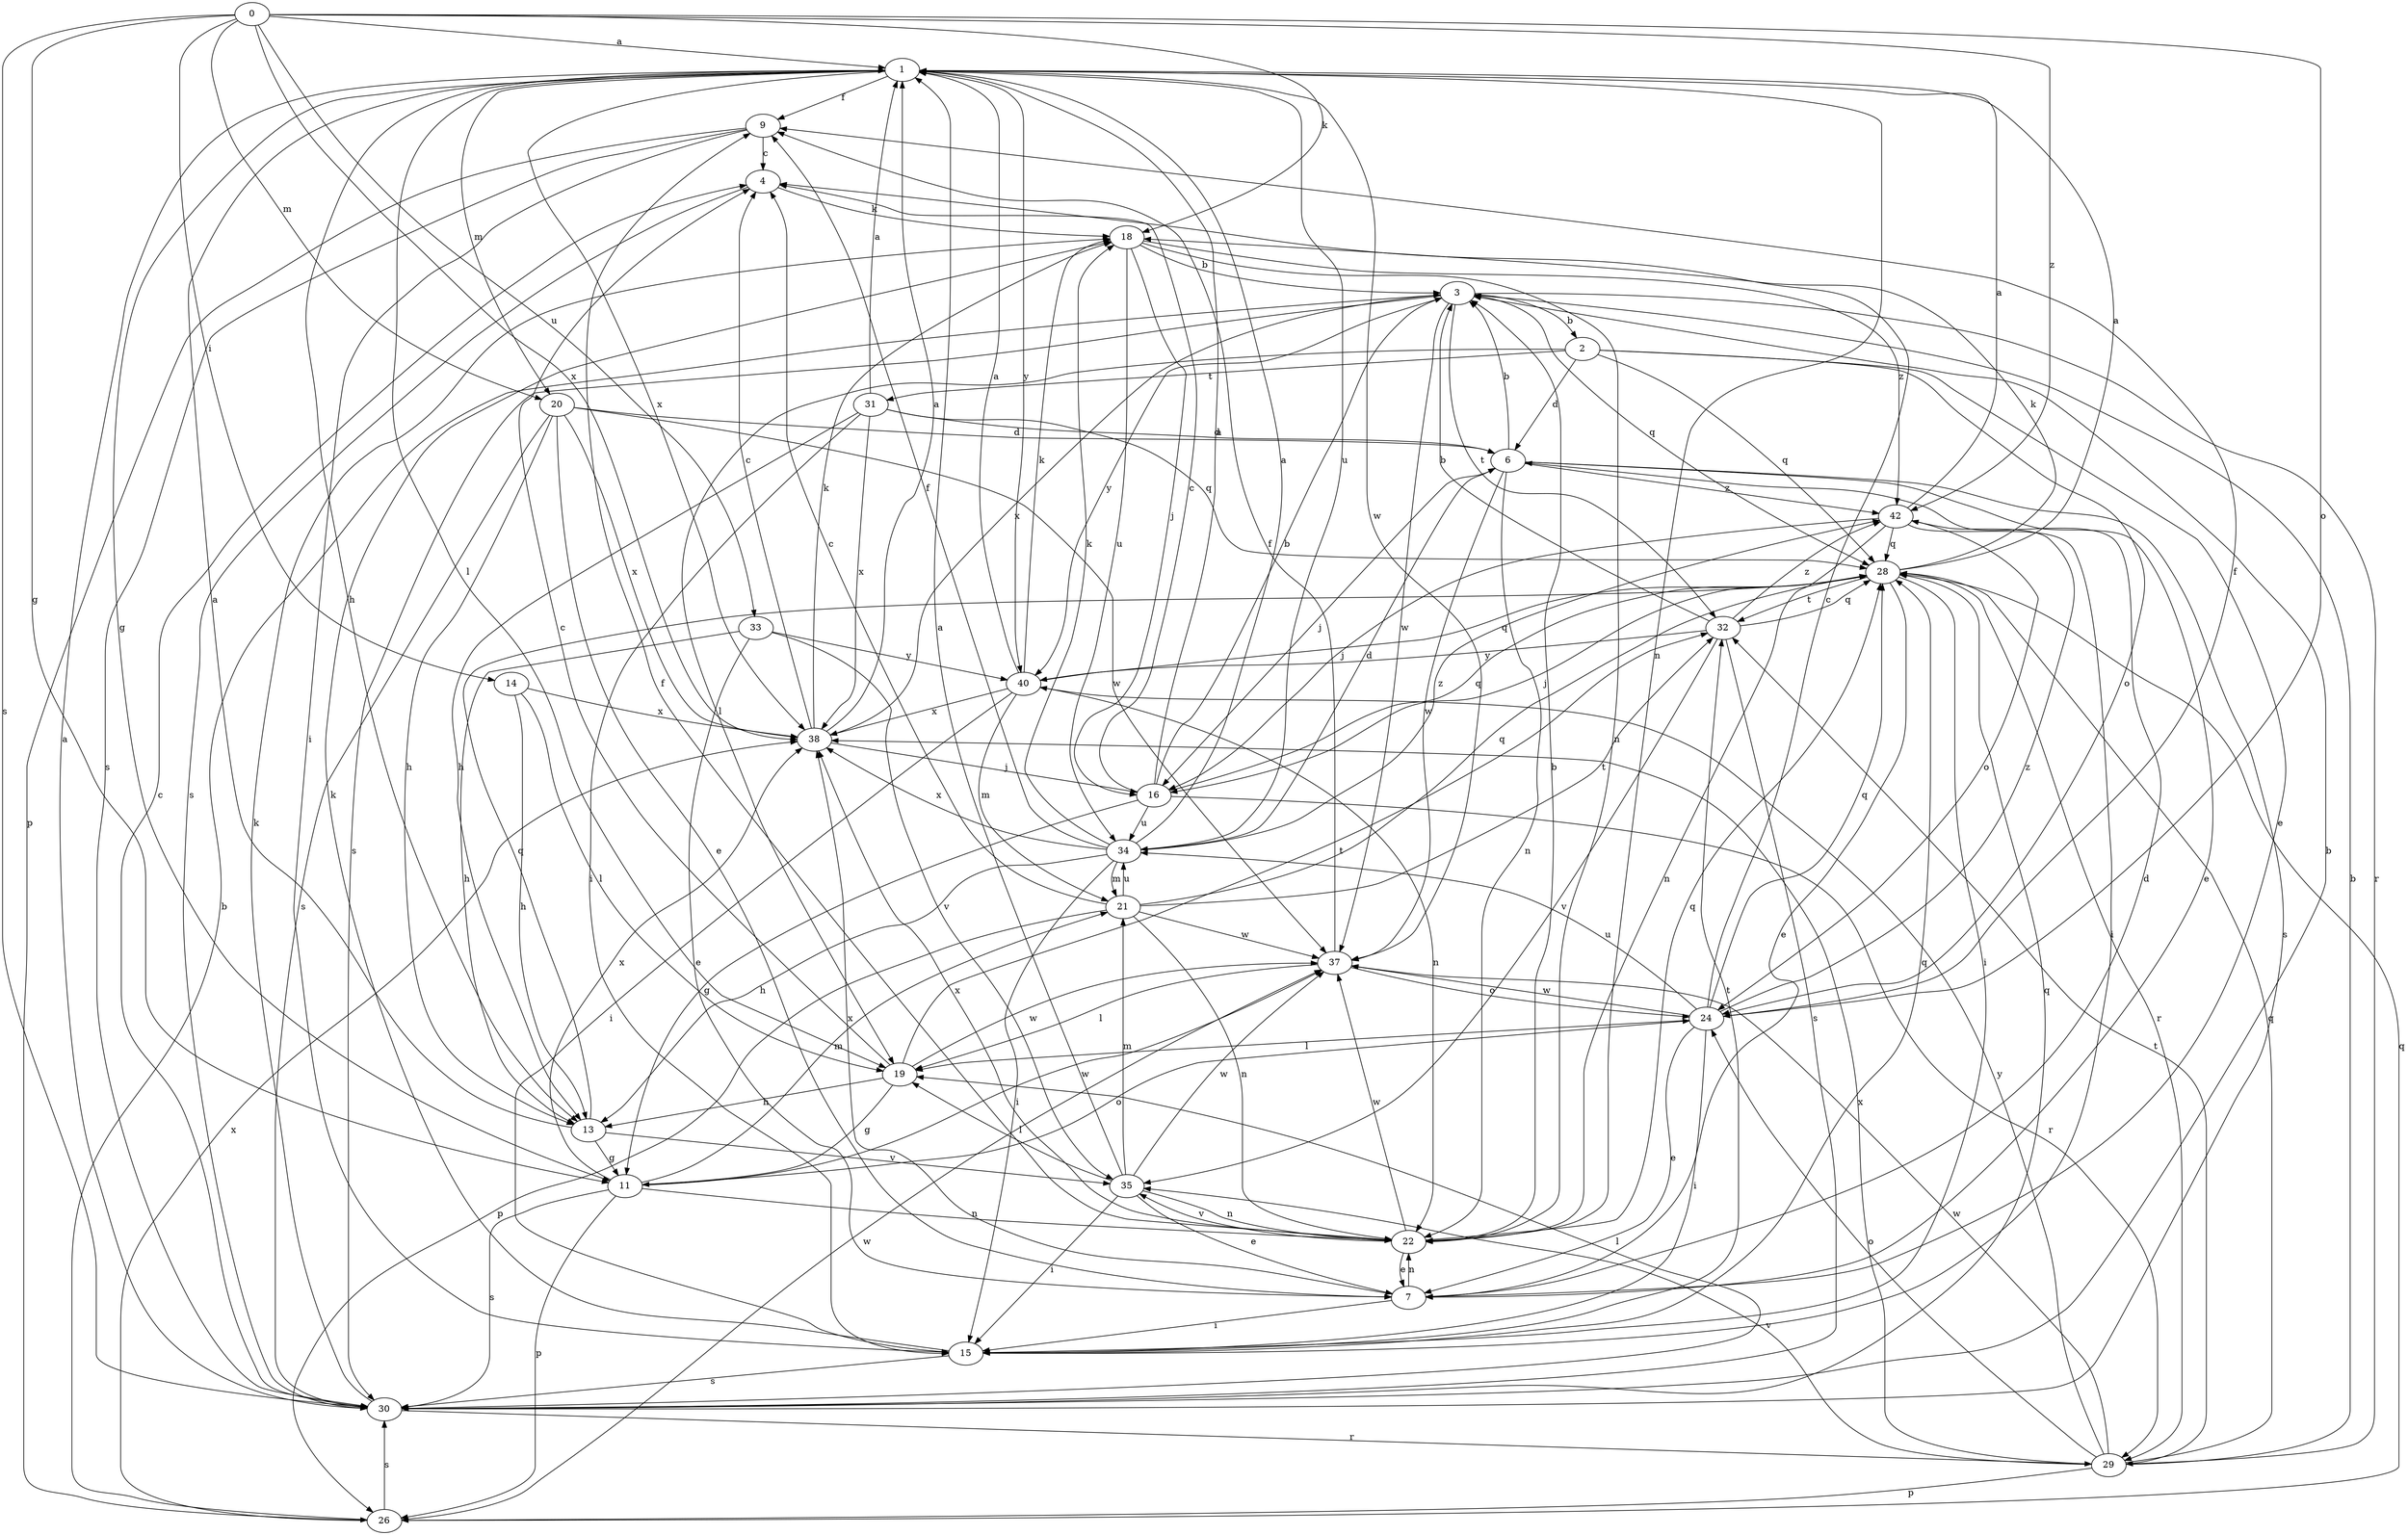 strict digraph  {
0;
1;
2;
3;
4;
6;
7;
9;
11;
13;
14;
15;
16;
18;
19;
20;
21;
22;
24;
26;
28;
29;
30;
31;
32;
33;
34;
35;
37;
38;
40;
42;
0 -> 1  [label=a];
0 -> 11  [label=g];
0 -> 14  [label=i];
0 -> 18  [label=k];
0 -> 20  [label=m];
0 -> 24  [label=o];
0 -> 30  [label=s];
0 -> 33  [label=u];
0 -> 38  [label=x];
0 -> 42  [label=z];
1 -> 9  [label=f];
1 -> 11  [label=g];
1 -> 13  [label=h];
1 -> 19  [label=l];
1 -> 20  [label=m];
1 -> 22  [label=n];
1 -> 34  [label=u];
1 -> 37  [label=w];
1 -> 38  [label=x];
1 -> 40  [label=y];
2 -> 6  [label=d];
2 -> 7  [label=e];
2 -> 19  [label=l];
2 -> 24  [label=o];
2 -> 28  [label=q];
2 -> 31  [label=t];
3 -> 2  [label=b];
3 -> 28  [label=q];
3 -> 29  [label=r];
3 -> 30  [label=s];
3 -> 32  [label=t];
3 -> 37  [label=w];
3 -> 38  [label=x];
3 -> 40  [label=y];
4 -> 18  [label=k];
4 -> 30  [label=s];
6 -> 3  [label=b];
6 -> 7  [label=e];
6 -> 16  [label=j];
6 -> 22  [label=n];
6 -> 30  [label=s];
6 -> 37  [label=w];
6 -> 42  [label=z];
7 -> 6  [label=d];
7 -> 15  [label=i];
7 -> 22  [label=n];
7 -> 38  [label=x];
9 -> 4  [label=c];
9 -> 15  [label=i];
9 -> 26  [label=p];
9 -> 30  [label=s];
11 -> 21  [label=m];
11 -> 22  [label=n];
11 -> 24  [label=o];
11 -> 26  [label=p];
11 -> 30  [label=s];
11 -> 37  [label=w];
11 -> 38  [label=x];
13 -> 1  [label=a];
13 -> 11  [label=g];
13 -> 28  [label=q];
13 -> 35  [label=v];
14 -> 13  [label=h];
14 -> 19  [label=l];
14 -> 38  [label=x];
15 -> 18  [label=k];
15 -> 28  [label=q];
15 -> 30  [label=s];
15 -> 32  [label=t];
16 -> 1  [label=a];
16 -> 3  [label=b];
16 -> 4  [label=c];
16 -> 11  [label=g];
16 -> 28  [label=q];
16 -> 29  [label=r];
16 -> 34  [label=u];
18 -> 3  [label=b];
18 -> 16  [label=j];
18 -> 22  [label=n];
18 -> 34  [label=u];
18 -> 42  [label=z];
19 -> 4  [label=c];
19 -> 11  [label=g];
19 -> 13  [label=h];
19 -> 32  [label=t];
19 -> 37  [label=w];
20 -> 6  [label=d];
20 -> 7  [label=e];
20 -> 13  [label=h];
20 -> 30  [label=s];
20 -> 37  [label=w];
20 -> 38  [label=x];
21 -> 4  [label=c];
21 -> 22  [label=n];
21 -> 26  [label=p];
21 -> 28  [label=q];
21 -> 32  [label=t];
21 -> 34  [label=u];
21 -> 37  [label=w];
22 -> 3  [label=b];
22 -> 7  [label=e];
22 -> 9  [label=f];
22 -> 28  [label=q];
22 -> 35  [label=v];
22 -> 37  [label=w];
22 -> 38  [label=x];
24 -> 4  [label=c];
24 -> 7  [label=e];
24 -> 9  [label=f];
24 -> 15  [label=i];
24 -> 19  [label=l];
24 -> 28  [label=q];
24 -> 34  [label=u];
24 -> 37  [label=w];
24 -> 42  [label=z];
26 -> 3  [label=b];
26 -> 28  [label=q];
26 -> 30  [label=s];
26 -> 37  [label=w];
26 -> 38  [label=x];
28 -> 1  [label=a];
28 -> 7  [label=e];
28 -> 15  [label=i];
28 -> 16  [label=j];
28 -> 18  [label=k];
28 -> 29  [label=r];
28 -> 32  [label=t];
29 -> 3  [label=b];
29 -> 24  [label=o];
29 -> 26  [label=p];
29 -> 28  [label=q];
29 -> 32  [label=t];
29 -> 35  [label=v];
29 -> 37  [label=w];
29 -> 38  [label=x];
29 -> 40  [label=y];
30 -> 1  [label=a];
30 -> 3  [label=b];
30 -> 4  [label=c];
30 -> 18  [label=k];
30 -> 19  [label=l];
30 -> 28  [label=q];
30 -> 29  [label=r];
31 -> 1  [label=a];
31 -> 6  [label=d];
31 -> 13  [label=h];
31 -> 15  [label=i];
31 -> 28  [label=q];
31 -> 38  [label=x];
32 -> 3  [label=b];
32 -> 28  [label=q];
32 -> 30  [label=s];
32 -> 35  [label=v];
32 -> 40  [label=y];
32 -> 42  [label=z];
33 -> 7  [label=e];
33 -> 13  [label=h];
33 -> 35  [label=v];
33 -> 40  [label=y];
34 -> 1  [label=a];
34 -> 6  [label=d];
34 -> 9  [label=f];
34 -> 13  [label=h];
34 -> 15  [label=i];
34 -> 18  [label=k];
34 -> 21  [label=m];
34 -> 38  [label=x];
34 -> 42  [label=z];
35 -> 1  [label=a];
35 -> 7  [label=e];
35 -> 15  [label=i];
35 -> 19  [label=l];
35 -> 21  [label=m];
35 -> 22  [label=n];
35 -> 37  [label=w];
37 -> 9  [label=f];
37 -> 19  [label=l];
37 -> 24  [label=o];
38 -> 1  [label=a];
38 -> 4  [label=c];
38 -> 16  [label=j];
38 -> 18  [label=k];
40 -> 1  [label=a];
40 -> 15  [label=i];
40 -> 18  [label=k];
40 -> 21  [label=m];
40 -> 22  [label=n];
40 -> 28  [label=q];
40 -> 38  [label=x];
42 -> 1  [label=a];
42 -> 15  [label=i];
42 -> 16  [label=j];
42 -> 22  [label=n];
42 -> 24  [label=o];
42 -> 28  [label=q];
}
